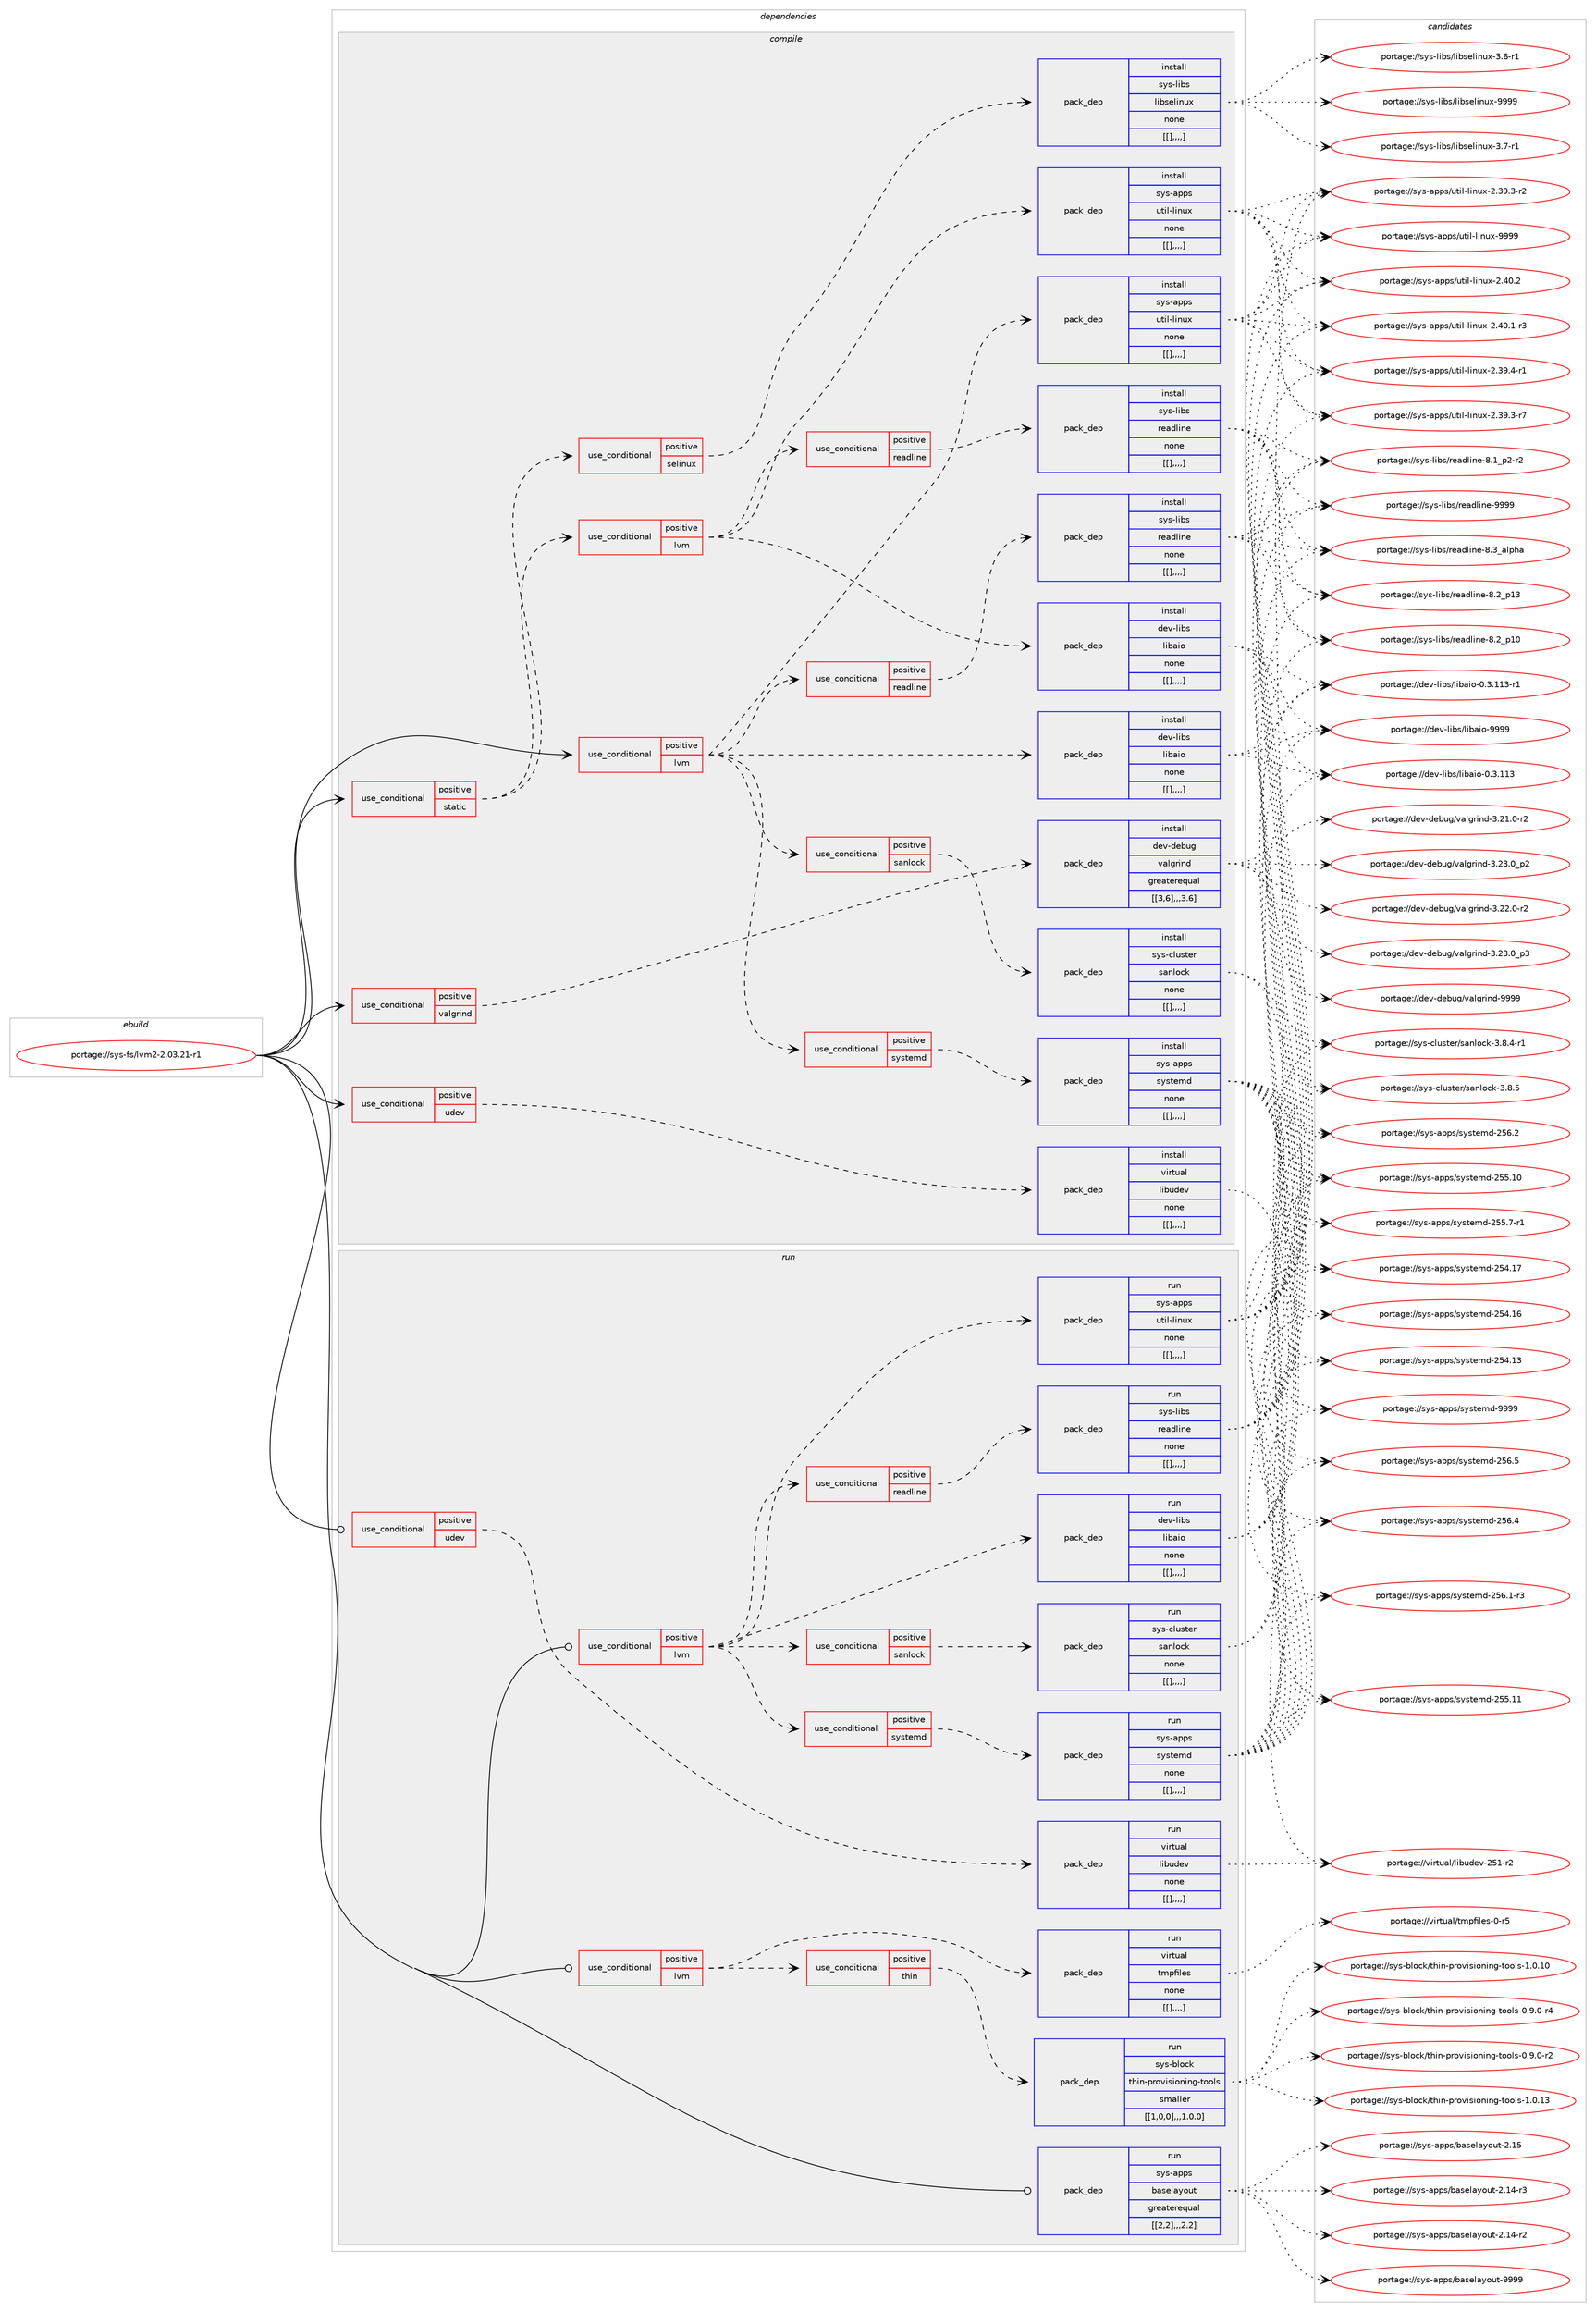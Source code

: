 digraph prolog {

# *************
# Graph options
# *************

newrank=true;
concentrate=true;
compound=true;
graph [rankdir=LR,fontname=Helvetica,fontsize=10,ranksep=1.5];#, ranksep=2.5, nodesep=0.2];
edge  [arrowhead=vee];
node  [fontname=Helvetica,fontsize=10];

# **********
# The ebuild
# **********

subgraph cluster_leftcol {
color=gray;
label=<<i>ebuild</i>>;
id [label="portage://sys-fs/lvm2-2.03.21-r1", color=red, width=4, href="../sys-fs/lvm2-2.03.21-r1.svg"];
}

# ****************
# The dependencies
# ****************

subgraph cluster_midcol {
color=gray;
label=<<i>dependencies</i>>;
subgraph cluster_compile {
fillcolor="#eeeeee";
style=filled;
label=<<i>compile</i>>;
subgraph cond120871 {
dependency454593 [label=<<TABLE BORDER="0" CELLBORDER="1" CELLSPACING="0" CELLPADDING="4"><TR><TD ROWSPAN="3" CELLPADDING="10">use_conditional</TD></TR><TR><TD>positive</TD></TR><TR><TD>lvm</TD></TR></TABLE>>, shape=none, color=red];
subgraph pack330622 {
dependency454594 [label=<<TABLE BORDER="0" CELLBORDER="1" CELLSPACING="0" CELLPADDING="4" WIDTH="220"><TR><TD ROWSPAN="6" CELLPADDING="30">pack_dep</TD></TR><TR><TD WIDTH="110">install</TD></TR><TR><TD>dev-libs</TD></TR><TR><TD>libaio</TD></TR><TR><TD>none</TD></TR><TR><TD>[[],,,,]</TD></TR></TABLE>>, shape=none, color=blue];
}
dependency454593:e -> dependency454594:w [weight=20,style="dashed",arrowhead="vee"];
subgraph pack330623 {
dependency454595 [label=<<TABLE BORDER="0" CELLBORDER="1" CELLSPACING="0" CELLPADDING="4" WIDTH="220"><TR><TD ROWSPAN="6" CELLPADDING="30">pack_dep</TD></TR><TR><TD WIDTH="110">install</TD></TR><TR><TD>sys-apps</TD></TR><TR><TD>util-linux</TD></TR><TR><TD>none</TD></TR><TR><TD>[[],,,,]</TD></TR></TABLE>>, shape=none, color=blue];
}
dependency454593:e -> dependency454595:w [weight=20,style="dashed",arrowhead="vee"];
subgraph cond120872 {
dependency454596 [label=<<TABLE BORDER="0" CELLBORDER="1" CELLSPACING="0" CELLPADDING="4"><TR><TD ROWSPAN="3" CELLPADDING="10">use_conditional</TD></TR><TR><TD>positive</TD></TR><TR><TD>readline</TD></TR></TABLE>>, shape=none, color=red];
subgraph pack330624 {
dependency454597 [label=<<TABLE BORDER="0" CELLBORDER="1" CELLSPACING="0" CELLPADDING="4" WIDTH="220"><TR><TD ROWSPAN="6" CELLPADDING="30">pack_dep</TD></TR><TR><TD WIDTH="110">install</TD></TR><TR><TD>sys-libs</TD></TR><TR><TD>readline</TD></TR><TR><TD>none</TD></TR><TR><TD>[[],,,,]</TD></TR></TABLE>>, shape=none, color=blue];
}
dependency454596:e -> dependency454597:w [weight=20,style="dashed",arrowhead="vee"];
}
dependency454593:e -> dependency454596:w [weight=20,style="dashed",arrowhead="vee"];
subgraph cond120873 {
dependency454598 [label=<<TABLE BORDER="0" CELLBORDER="1" CELLSPACING="0" CELLPADDING="4"><TR><TD ROWSPAN="3" CELLPADDING="10">use_conditional</TD></TR><TR><TD>positive</TD></TR><TR><TD>sanlock</TD></TR></TABLE>>, shape=none, color=red];
subgraph pack330625 {
dependency454599 [label=<<TABLE BORDER="0" CELLBORDER="1" CELLSPACING="0" CELLPADDING="4" WIDTH="220"><TR><TD ROWSPAN="6" CELLPADDING="30">pack_dep</TD></TR><TR><TD WIDTH="110">install</TD></TR><TR><TD>sys-cluster</TD></TR><TR><TD>sanlock</TD></TR><TR><TD>none</TD></TR><TR><TD>[[],,,,]</TD></TR></TABLE>>, shape=none, color=blue];
}
dependency454598:e -> dependency454599:w [weight=20,style="dashed",arrowhead="vee"];
}
dependency454593:e -> dependency454598:w [weight=20,style="dashed",arrowhead="vee"];
subgraph cond120874 {
dependency454600 [label=<<TABLE BORDER="0" CELLBORDER="1" CELLSPACING="0" CELLPADDING="4"><TR><TD ROWSPAN="3" CELLPADDING="10">use_conditional</TD></TR><TR><TD>positive</TD></TR><TR><TD>systemd</TD></TR></TABLE>>, shape=none, color=red];
subgraph pack330626 {
dependency454601 [label=<<TABLE BORDER="0" CELLBORDER="1" CELLSPACING="0" CELLPADDING="4" WIDTH="220"><TR><TD ROWSPAN="6" CELLPADDING="30">pack_dep</TD></TR><TR><TD WIDTH="110">install</TD></TR><TR><TD>sys-apps</TD></TR><TR><TD>systemd</TD></TR><TR><TD>none</TD></TR><TR><TD>[[],,,,]</TD></TR></TABLE>>, shape=none, color=blue];
}
dependency454600:e -> dependency454601:w [weight=20,style="dashed",arrowhead="vee"];
}
dependency454593:e -> dependency454600:w [weight=20,style="dashed",arrowhead="vee"];
}
id:e -> dependency454593:w [weight=20,style="solid",arrowhead="vee"];
subgraph cond120875 {
dependency454602 [label=<<TABLE BORDER="0" CELLBORDER="1" CELLSPACING="0" CELLPADDING="4"><TR><TD ROWSPAN="3" CELLPADDING="10">use_conditional</TD></TR><TR><TD>positive</TD></TR><TR><TD>static</TD></TR></TABLE>>, shape=none, color=red];
subgraph cond120876 {
dependency454603 [label=<<TABLE BORDER="0" CELLBORDER="1" CELLSPACING="0" CELLPADDING="4"><TR><TD ROWSPAN="3" CELLPADDING="10">use_conditional</TD></TR><TR><TD>positive</TD></TR><TR><TD>lvm</TD></TR></TABLE>>, shape=none, color=red];
subgraph pack330627 {
dependency454604 [label=<<TABLE BORDER="0" CELLBORDER="1" CELLSPACING="0" CELLPADDING="4" WIDTH="220"><TR><TD ROWSPAN="6" CELLPADDING="30">pack_dep</TD></TR><TR><TD WIDTH="110">install</TD></TR><TR><TD>dev-libs</TD></TR><TR><TD>libaio</TD></TR><TR><TD>none</TD></TR><TR><TD>[[],,,,]</TD></TR></TABLE>>, shape=none, color=blue];
}
dependency454603:e -> dependency454604:w [weight=20,style="dashed",arrowhead="vee"];
subgraph pack330628 {
dependency454605 [label=<<TABLE BORDER="0" CELLBORDER="1" CELLSPACING="0" CELLPADDING="4" WIDTH="220"><TR><TD ROWSPAN="6" CELLPADDING="30">pack_dep</TD></TR><TR><TD WIDTH="110">install</TD></TR><TR><TD>sys-apps</TD></TR><TR><TD>util-linux</TD></TR><TR><TD>none</TD></TR><TR><TD>[[],,,,]</TD></TR></TABLE>>, shape=none, color=blue];
}
dependency454603:e -> dependency454605:w [weight=20,style="dashed",arrowhead="vee"];
subgraph cond120877 {
dependency454606 [label=<<TABLE BORDER="0" CELLBORDER="1" CELLSPACING="0" CELLPADDING="4"><TR><TD ROWSPAN="3" CELLPADDING="10">use_conditional</TD></TR><TR><TD>positive</TD></TR><TR><TD>readline</TD></TR></TABLE>>, shape=none, color=red];
subgraph pack330629 {
dependency454607 [label=<<TABLE BORDER="0" CELLBORDER="1" CELLSPACING="0" CELLPADDING="4" WIDTH="220"><TR><TD ROWSPAN="6" CELLPADDING="30">pack_dep</TD></TR><TR><TD WIDTH="110">install</TD></TR><TR><TD>sys-libs</TD></TR><TR><TD>readline</TD></TR><TR><TD>none</TD></TR><TR><TD>[[],,,,]</TD></TR></TABLE>>, shape=none, color=blue];
}
dependency454606:e -> dependency454607:w [weight=20,style="dashed",arrowhead="vee"];
}
dependency454603:e -> dependency454606:w [weight=20,style="dashed",arrowhead="vee"];
}
dependency454602:e -> dependency454603:w [weight=20,style="dashed",arrowhead="vee"];
subgraph cond120878 {
dependency454608 [label=<<TABLE BORDER="0" CELLBORDER="1" CELLSPACING="0" CELLPADDING="4"><TR><TD ROWSPAN="3" CELLPADDING="10">use_conditional</TD></TR><TR><TD>positive</TD></TR><TR><TD>selinux</TD></TR></TABLE>>, shape=none, color=red];
subgraph pack330630 {
dependency454609 [label=<<TABLE BORDER="0" CELLBORDER="1" CELLSPACING="0" CELLPADDING="4" WIDTH="220"><TR><TD ROWSPAN="6" CELLPADDING="30">pack_dep</TD></TR><TR><TD WIDTH="110">install</TD></TR><TR><TD>sys-libs</TD></TR><TR><TD>libselinux</TD></TR><TR><TD>none</TD></TR><TR><TD>[[],,,,]</TD></TR></TABLE>>, shape=none, color=blue];
}
dependency454608:e -> dependency454609:w [weight=20,style="dashed",arrowhead="vee"];
}
dependency454602:e -> dependency454608:w [weight=20,style="dashed",arrowhead="vee"];
}
id:e -> dependency454602:w [weight=20,style="solid",arrowhead="vee"];
subgraph cond120879 {
dependency454610 [label=<<TABLE BORDER="0" CELLBORDER="1" CELLSPACING="0" CELLPADDING="4"><TR><TD ROWSPAN="3" CELLPADDING="10">use_conditional</TD></TR><TR><TD>positive</TD></TR><TR><TD>udev</TD></TR></TABLE>>, shape=none, color=red];
subgraph pack330631 {
dependency454611 [label=<<TABLE BORDER="0" CELLBORDER="1" CELLSPACING="0" CELLPADDING="4" WIDTH="220"><TR><TD ROWSPAN="6" CELLPADDING="30">pack_dep</TD></TR><TR><TD WIDTH="110">install</TD></TR><TR><TD>virtual</TD></TR><TR><TD>libudev</TD></TR><TR><TD>none</TD></TR><TR><TD>[[],,,,]</TD></TR></TABLE>>, shape=none, color=blue];
}
dependency454610:e -> dependency454611:w [weight=20,style="dashed",arrowhead="vee"];
}
id:e -> dependency454610:w [weight=20,style="solid",arrowhead="vee"];
subgraph cond120880 {
dependency454612 [label=<<TABLE BORDER="0" CELLBORDER="1" CELLSPACING="0" CELLPADDING="4"><TR><TD ROWSPAN="3" CELLPADDING="10">use_conditional</TD></TR><TR><TD>positive</TD></TR><TR><TD>valgrind</TD></TR></TABLE>>, shape=none, color=red];
subgraph pack330632 {
dependency454613 [label=<<TABLE BORDER="0" CELLBORDER="1" CELLSPACING="0" CELLPADDING="4" WIDTH="220"><TR><TD ROWSPAN="6" CELLPADDING="30">pack_dep</TD></TR><TR><TD WIDTH="110">install</TD></TR><TR><TD>dev-debug</TD></TR><TR><TD>valgrind</TD></TR><TR><TD>greaterequal</TD></TR><TR><TD>[[3,6],,,3.6]</TD></TR></TABLE>>, shape=none, color=blue];
}
dependency454612:e -> dependency454613:w [weight=20,style="dashed",arrowhead="vee"];
}
id:e -> dependency454612:w [weight=20,style="solid",arrowhead="vee"];
}
subgraph cluster_compileandrun {
fillcolor="#eeeeee";
style=filled;
label=<<i>compile and run</i>>;
}
subgraph cluster_run {
fillcolor="#eeeeee";
style=filled;
label=<<i>run</i>>;
subgraph cond120881 {
dependency454614 [label=<<TABLE BORDER="0" CELLBORDER="1" CELLSPACING="0" CELLPADDING="4"><TR><TD ROWSPAN="3" CELLPADDING="10">use_conditional</TD></TR><TR><TD>positive</TD></TR><TR><TD>lvm</TD></TR></TABLE>>, shape=none, color=red];
subgraph pack330633 {
dependency454615 [label=<<TABLE BORDER="0" CELLBORDER="1" CELLSPACING="0" CELLPADDING="4" WIDTH="220"><TR><TD ROWSPAN="6" CELLPADDING="30">pack_dep</TD></TR><TR><TD WIDTH="110">run</TD></TR><TR><TD>dev-libs</TD></TR><TR><TD>libaio</TD></TR><TR><TD>none</TD></TR><TR><TD>[[],,,,]</TD></TR></TABLE>>, shape=none, color=blue];
}
dependency454614:e -> dependency454615:w [weight=20,style="dashed",arrowhead="vee"];
subgraph pack330634 {
dependency454616 [label=<<TABLE BORDER="0" CELLBORDER="1" CELLSPACING="0" CELLPADDING="4" WIDTH="220"><TR><TD ROWSPAN="6" CELLPADDING="30">pack_dep</TD></TR><TR><TD WIDTH="110">run</TD></TR><TR><TD>sys-apps</TD></TR><TR><TD>util-linux</TD></TR><TR><TD>none</TD></TR><TR><TD>[[],,,,]</TD></TR></TABLE>>, shape=none, color=blue];
}
dependency454614:e -> dependency454616:w [weight=20,style="dashed",arrowhead="vee"];
subgraph cond120882 {
dependency454617 [label=<<TABLE BORDER="0" CELLBORDER="1" CELLSPACING="0" CELLPADDING="4"><TR><TD ROWSPAN="3" CELLPADDING="10">use_conditional</TD></TR><TR><TD>positive</TD></TR><TR><TD>readline</TD></TR></TABLE>>, shape=none, color=red];
subgraph pack330635 {
dependency454618 [label=<<TABLE BORDER="0" CELLBORDER="1" CELLSPACING="0" CELLPADDING="4" WIDTH="220"><TR><TD ROWSPAN="6" CELLPADDING="30">pack_dep</TD></TR><TR><TD WIDTH="110">run</TD></TR><TR><TD>sys-libs</TD></TR><TR><TD>readline</TD></TR><TR><TD>none</TD></TR><TR><TD>[[],,,,]</TD></TR></TABLE>>, shape=none, color=blue];
}
dependency454617:e -> dependency454618:w [weight=20,style="dashed",arrowhead="vee"];
}
dependency454614:e -> dependency454617:w [weight=20,style="dashed",arrowhead="vee"];
subgraph cond120883 {
dependency454619 [label=<<TABLE BORDER="0" CELLBORDER="1" CELLSPACING="0" CELLPADDING="4"><TR><TD ROWSPAN="3" CELLPADDING="10">use_conditional</TD></TR><TR><TD>positive</TD></TR><TR><TD>sanlock</TD></TR></TABLE>>, shape=none, color=red];
subgraph pack330636 {
dependency454620 [label=<<TABLE BORDER="0" CELLBORDER="1" CELLSPACING="0" CELLPADDING="4" WIDTH="220"><TR><TD ROWSPAN="6" CELLPADDING="30">pack_dep</TD></TR><TR><TD WIDTH="110">run</TD></TR><TR><TD>sys-cluster</TD></TR><TR><TD>sanlock</TD></TR><TR><TD>none</TD></TR><TR><TD>[[],,,,]</TD></TR></TABLE>>, shape=none, color=blue];
}
dependency454619:e -> dependency454620:w [weight=20,style="dashed",arrowhead="vee"];
}
dependency454614:e -> dependency454619:w [weight=20,style="dashed",arrowhead="vee"];
subgraph cond120884 {
dependency454621 [label=<<TABLE BORDER="0" CELLBORDER="1" CELLSPACING="0" CELLPADDING="4"><TR><TD ROWSPAN="3" CELLPADDING="10">use_conditional</TD></TR><TR><TD>positive</TD></TR><TR><TD>systemd</TD></TR></TABLE>>, shape=none, color=red];
subgraph pack330637 {
dependency454622 [label=<<TABLE BORDER="0" CELLBORDER="1" CELLSPACING="0" CELLPADDING="4" WIDTH="220"><TR><TD ROWSPAN="6" CELLPADDING="30">pack_dep</TD></TR><TR><TD WIDTH="110">run</TD></TR><TR><TD>sys-apps</TD></TR><TR><TD>systemd</TD></TR><TR><TD>none</TD></TR><TR><TD>[[],,,,]</TD></TR></TABLE>>, shape=none, color=blue];
}
dependency454621:e -> dependency454622:w [weight=20,style="dashed",arrowhead="vee"];
}
dependency454614:e -> dependency454621:w [weight=20,style="dashed",arrowhead="vee"];
}
id:e -> dependency454614:w [weight=20,style="solid",arrowhead="odot"];
subgraph cond120885 {
dependency454623 [label=<<TABLE BORDER="0" CELLBORDER="1" CELLSPACING="0" CELLPADDING="4"><TR><TD ROWSPAN="3" CELLPADDING="10">use_conditional</TD></TR><TR><TD>positive</TD></TR><TR><TD>lvm</TD></TR></TABLE>>, shape=none, color=red];
subgraph pack330638 {
dependency454624 [label=<<TABLE BORDER="0" CELLBORDER="1" CELLSPACING="0" CELLPADDING="4" WIDTH="220"><TR><TD ROWSPAN="6" CELLPADDING="30">pack_dep</TD></TR><TR><TD WIDTH="110">run</TD></TR><TR><TD>virtual</TD></TR><TR><TD>tmpfiles</TD></TR><TR><TD>none</TD></TR><TR><TD>[[],,,,]</TD></TR></TABLE>>, shape=none, color=blue];
}
dependency454623:e -> dependency454624:w [weight=20,style="dashed",arrowhead="vee"];
subgraph cond120886 {
dependency454625 [label=<<TABLE BORDER="0" CELLBORDER="1" CELLSPACING="0" CELLPADDING="4"><TR><TD ROWSPAN="3" CELLPADDING="10">use_conditional</TD></TR><TR><TD>positive</TD></TR><TR><TD>thin</TD></TR></TABLE>>, shape=none, color=red];
subgraph pack330639 {
dependency454626 [label=<<TABLE BORDER="0" CELLBORDER="1" CELLSPACING="0" CELLPADDING="4" WIDTH="220"><TR><TD ROWSPAN="6" CELLPADDING="30">pack_dep</TD></TR><TR><TD WIDTH="110">run</TD></TR><TR><TD>sys-block</TD></TR><TR><TD>thin-provisioning-tools</TD></TR><TR><TD>smaller</TD></TR><TR><TD>[[1,0,0],,,1.0.0]</TD></TR></TABLE>>, shape=none, color=blue];
}
dependency454625:e -> dependency454626:w [weight=20,style="dashed",arrowhead="vee"];
}
dependency454623:e -> dependency454625:w [weight=20,style="dashed",arrowhead="vee"];
}
id:e -> dependency454623:w [weight=20,style="solid",arrowhead="odot"];
subgraph cond120887 {
dependency454627 [label=<<TABLE BORDER="0" CELLBORDER="1" CELLSPACING="0" CELLPADDING="4"><TR><TD ROWSPAN="3" CELLPADDING="10">use_conditional</TD></TR><TR><TD>positive</TD></TR><TR><TD>udev</TD></TR></TABLE>>, shape=none, color=red];
subgraph pack330640 {
dependency454628 [label=<<TABLE BORDER="0" CELLBORDER="1" CELLSPACING="0" CELLPADDING="4" WIDTH="220"><TR><TD ROWSPAN="6" CELLPADDING="30">pack_dep</TD></TR><TR><TD WIDTH="110">run</TD></TR><TR><TD>virtual</TD></TR><TR><TD>libudev</TD></TR><TR><TD>none</TD></TR><TR><TD>[[],,,,]</TD></TR></TABLE>>, shape=none, color=blue];
}
dependency454627:e -> dependency454628:w [weight=20,style="dashed",arrowhead="vee"];
}
id:e -> dependency454627:w [weight=20,style="solid",arrowhead="odot"];
subgraph pack330641 {
dependency454629 [label=<<TABLE BORDER="0" CELLBORDER="1" CELLSPACING="0" CELLPADDING="4" WIDTH="220"><TR><TD ROWSPAN="6" CELLPADDING="30">pack_dep</TD></TR><TR><TD WIDTH="110">run</TD></TR><TR><TD>sys-apps</TD></TR><TR><TD>baselayout</TD></TR><TR><TD>greaterequal</TD></TR><TR><TD>[[2,2],,,2.2]</TD></TR></TABLE>>, shape=none, color=blue];
}
id:e -> dependency454629:w [weight=20,style="solid",arrowhead="odot"];
}
}

# **************
# The candidates
# **************

subgraph cluster_choices {
rank=same;
color=gray;
label=<<i>candidates</i>>;

subgraph choice330622 {
color=black;
nodesep=1;
choice10010111845108105981154710810598971051114557575757 [label="portage://dev-libs/libaio-9999", color=red, width=4,href="../dev-libs/libaio-9999.svg"];
choice100101118451081059811547108105989710511145484651464949514511449 [label="portage://dev-libs/libaio-0.3.113-r1", color=red, width=4,href="../dev-libs/libaio-0.3.113-r1.svg"];
choice10010111845108105981154710810598971051114548465146494951 [label="portage://dev-libs/libaio-0.3.113", color=red, width=4,href="../dev-libs/libaio-0.3.113.svg"];
dependency454594:e -> choice10010111845108105981154710810598971051114557575757:w [style=dotted,weight="100"];
dependency454594:e -> choice100101118451081059811547108105989710511145484651464949514511449:w [style=dotted,weight="100"];
dependency454594:e -> choice10010111845108105981154710810598971051114548465146494951:w [style=dotted,weight="100"];
}
subgraph choice330623 {
color=black;
nodesep=1;
choice115121115459711211211547117116105108451081051101171204557575757 [label="portage://sys-apps/util-linux-9999", color=red, width=4,href="../sys-apps/util-linux-9999.svg"];
choice1151211154597112112115471171161051084510810511011712045504652484650 [label="portage://sys-apps/util-linux-2.40.2", color=red, width=4,href="../sys-apps/util-linux-2.40.2.svg"];
choice11512111545971121121154711711610510845108105110117120455046524846494511451 [label="portage://sys-apps/util-linux-2.40.1-r3", color=red, width=4,href="../sys-apps/util-linux-2.40.1-r3.svg"];
choice11512111545971121121154711711610510845108105110117120455046515746524511449 [label="portage://sys-apps/util-linux-2.39.4-r1", color=red, width=4,href="../sys-apps/util-linux-2.39.4-r1.svg"];
choice11512111545971121121154711711610510845108105110117120455046515746514511455 [label="portage://sys-apps/util-linux-2.39.3-r7", color=red, width=4,href="../sys-apps/util-linux-2.39.3-r7.svg"];
choice11512111545971121121154711711610510845108105110117120455046515746514511450 [label="portage://sys-apps/util-linux-2.39.3-r2", color=red, width=4,href="../sys-apps/util-linux-2.39.3-r2.svg"];
dependency454595:e -> choice115121115459711211211547117116105108451081051101171204557575757:w [style=dotted,weight="100"];
dependency454595:e -> choice1151211154597112112115471171161051084510810511011712045504652484650:w [style=dotted,weight="100"];
dependency454595:e -> choice11512111545971121121154711711610510845108105110117120455046524846494511451:w [style=dotted,weight="100"];
dependency454595:e -> choice11512111545971121121154711711610510845108105110117120455046515746524511449:w [style=dotted,weight="100"];
dependency454595:e -> choice11512111545971121121154711711610510845108105110117120455046515746514511455:w [style=dotted,weight="100"];
dependency454595:e -> choice11512111545971121121154711711610510845108105110117120455046515746514511450:w [style=dotted,weight="100"];
}
subgraph choice330624 {
color=black;
nodesep=1;
choice115121115451081059811547114101971001081051101014557575757 [label="portage://sys-libs/readline-9999", color=red, width=4,href="../sys-libs/readline-9999.svg"];
choice1151211154510810598115471141019710010810511010145564651959710811210497 [label="portage://sys-libs/readline-8.3_alpha", color=red, width=4,href="../sys-libs/readline-8.3_alpha.svg"];
choice1151211154510810598115471141019710010810511010145564650951124951 [label="portage://sys-libs/readline-8.2_p13", color=red, width=4,href="../sys-libs/readline-8.2_p13.svg"];
choice1151211154510810598115471141019710010810511010145564650951124948 [label="portage://sys-libs/readline-8.2_p10", color=red, width=4,href="../sys-libs/readline-8.2_p10.svg"];
choice115121115451081059811547114101971001081051101014556464995112504511450 [label="portage://sys-libs/readline-8.1_p2-r2", color=red, width=4,href="../sys-libs/readline-8.1_p2-r2.svg"];
dependency454597:e -> choice115121115451081059811547114101971001081051101014557575757:w [style=dotted,weight="100"];
dependency454597:e -> choice1151211154510810598115471141019710010810511010145564651959710811210497:w [style=dotted,weight="100"];
dependency454597:e -> choice1151211154510810598115471141019710010810511010145564650951124951:w [style=dotted,weight="100"];
dependency454597:e -> choice1151211154510810598115471141019710010810511010145564650951124948:w [style=dotted,weight="100"];
dependency454597:e -> choice115121115451081059811547114101971001081051101014556464995112504511450:w [style=dotted,weight="100"];
}
subgraph choice330625 {
color=black;
nodesep=1;
choice1151211154599108117115116101114471159711010811199107455146564653 [label="portage://sys-cluster/sanlock-3.8.5", color=red, width=4,href="../sys-cluster/sanlock-3.8.5.svg"];
choice11512111545991081171151161011144711597110108111991074551465646524511449 [label="portage://sys-cluster/sanlock-3.8.4-r1", color=red, width=4,href="../sys-cluster/sanlock-3.8.4-r1.svg"];
dependency454599:e -> choice1151211154599108117115116101114471159711010811199107455146564653:w [style=dotted,weight="100"];
dependency454599:e -> choice11512111545991081171151161011144711597110108111991074551465646524511449:w [style=dotted,weight="100"];
}
subgraph choice330626 {
color=black;
nodesep=1;
choice1151211154597112112115471151211151161011091004557575757 [label="portage://sys-apps/systemd-9999", color=red, width=4,href="../sys-apps/systemd-9999.svg"];
choice115121115459711211211547115121115116101109100455053544653 [label="portage://sys-apps/systemd-256.5", color=red, width=4,href="../sys-apps/systemd-256.5.svg"];
choice115121115459711211211547115121115116101109100455053544652 [label="portage://sys-apps/systemd-256.4", color=red, width=4,href="../sys-apps/systemd-256.4.svg"];
choice115121115459711211211547115121115116101109100455053544650 [label="portage://sys-apps/systemd-256.2", color=red, width=4,href="../sys-apps/systemd-256.2.svg"];
choice1151211154597112112115471151211151161011091004550535446494511451 [label="portage://sys-apps/systemd-256.1-r3", color=red, width=4,href="../sys-apps/systemd-256.1-r3.svg"];
choice11512111545971121121154711512111511610110910045505353464949 [label="portage://sys-apps/systemd-255.11", color=red, width=4,href="../sys-apps/systemd-255.11.svg"];
choice11512111545971121121154711512111511610110910045505353464948 [label="portage://sys-apps/systemd-255.10", color=red, width=4,href="../sys-apps/systemd-255.10.svg"];
choice1151211154597112112115471151211151161011091004550535346554511449 [label="portage://sys-apps/systemd-255.7-r1", color=red, width=4,href="../sys-apps/systemd-255.7-r1.svg"];
choice11512111545971121121154711512111511610110910045505352464955 [label="portage://sys-apps/systemd-254.17", color=red, width=4,href="../sys-apps/systemd-254.17.svg"];
choice11512111545971121121154711512111511610110910045505352464954 [label="portage://sys-apps/systemd-254.16", color=red, width=4,href="../sys-apps/systemd-254.16.svg"];
choice11512111545971121121154711512111511610110910045505352464951 [label="portage://sys-apps/systemd-254.13", color=red, width=4,href="../sys-apps/systemd-254.13.svg"];
dependency454601:e -> choice1151211154597112112115471151211151161011091004557575757:w [style=dotted,weight="100"];
dependency454601:e -> choice115121115459711211211547115121115116101109100455053544653:w [style=dotted,weight="100"];
dependency454601:e -> choice115121115459711211211547115121115116101109100455053544652:w [style=dotted,weight="100"];
dependency454601:e -> choice115121115459711211211547115121115116101109100455053544650:w [style=dotted,weight="100"];
dependency454601:e -> choice1151211154597112112115471151211151161011091004550535446494511451:w [style=dotted,weight="100"];
dependency454601:e -> choice11512111545971121121154711512111511610110910045505353464949:w [style=dotted,weight="100"];
dependency454601:e -> choice11512111545971121121154711512111511610110910045505353464948:w [style=dotted,weight="100"];
dependency454601:e -> choice1151211154597112112115471151211151161011091004550535346554511449:w [style=dotted,weight="100"];
dependency454601:e -> choice11512111545971121121154711512111511610110910045505352464955:w [style=dotted,weight="100"];
dependency454601:e -> choice11512111545971121121154711512111511610110910045505352464954:w [style=dotted,weight="100"];
dependency454601:e -> choice11512111545971121121154711512111511610110910045505352464951:w [style=dotted,weight="100"];
}
subgraph choice330627 {
color=black;
nodesep=1;
choice10010111845108105981154710810598971051114557575757 [label="portage://dev-libs/libaio-9999", color=red, width=4,href="../dev-libs/libaio-9999.svg"];
choice100101118451081059811547108105989710511145484651464949514511449 [label="portage://dev-libs/libaio-0.3.113-r1", color=red, width=4,href="../dev-libs/libaio-0.3.113-r1.svg"];
choice10010111845108105981154710810598971051114548465146494951 [label="portage://dev-libs/libaio-0.3.113", color=red, width=4,href="../dev-libs/libaio-0.3.113.svg"];
dependency454604:e -> choice10010111845108105981154710810598971051114557575757:w [style=dotted,weight="100"];
dependency454604:e -> choice100101118451081059811547108105989710511145484651464949514511449:w [style=dotted,weight="100"];
dependency454604:e -> choice10010111845108105981154710810598971051114548465146494951:w [style=dotted,weight="100"];
}
subgraph choice330628 {
color=black;
nodesep=1;
choice115121115459711211211547117116105108451081051101171204557575757 [label="portage://sys-apps/util-linux-9999", color=red, width=4,href="../sys-apps/util-linux-9999.svg"];
choice1151211154597112112115471171161051084510810511011712045504652484650 [label="portage://sys-apps/util-linux-2.40.2", color=red, width=4,href="../sys-apps/util-linux-2.40.2.svg"];
choice11512111545971121121154711711610510845108105110117120455046524846494511451 [label="portage://sys-apps/util-linux-2.40.1-r3", color=red, width=4,href="../sys-apps/util-linux-2.40.1-r3.svg"];
choice11512111545971121121154711711610510845108105110117120455046515746524511449 [label="portage://sys-apps/util-linux-2.39.4-r1", color=red, width=4,href="../sys-apps/util-linux-2.39.4-r1.svg"];
choice11512111545971121121154711711610510845108105110117120455046515746514511455 [label="portage://sys-apps/util-linux-2.39.3-r7", color=red, width=4,href="../sys-apps/util-linux-2.39.3-r7.svg"];
choice11512111545971121121154711711610510845108105110117120455046515746514511450 [label="portage://sys-apps/util-linux-2.39.3-r2", color=red, width=4,href="../sys-apps/util-linux-2.39.3-r2.svg"];
dependency454605:e -> choice115121115459711211211547117116105108451081051101171204557575757:w [style=dotted,weight="100"];
dependency454605:e -> choice1151211154597112112115471171161051084510810511011712045504652484650:w [style=dotted,weight="100"];
dependency454605:e -> choice11512111545971121121154711711610510845108105110117120455046524846494511451:w [style=dotted,weight="100"];
dependency454605:e -> choice11512111545971121121154711711610510845108105110117120455046515746524511449:w [style=dotted,weight="100"];
dependency454605:e -> choice11512111545971121121154711711610510845108105110117120455046515746514511455:w [style=dotted,weight="100"];
dependency454605:e -> choice11512111545971121121154711711610510845108105110117120455046515746514511450:w [style=dotted,weight="100"];
}
subgraph choice330629 {
color=black;
nodesep=1;
choice115121115451081059811547114101971001081051101014557575757 [label="portage://sys-libs/readline-9999", color=red, width=4,href="../sys-libs/readline-9999.svg"];
choice1151211154510810598115471141019710010810511010145564651959710811210497 [label="portage://sys-libs/readline-8.3_alpha", color=red, width=4,href="../sys-libs/readline-8.3_alpha.svg"];
choice1151211154510810598115471141019710010810511010145564650951124951 [label="portage://sys-libs/readline-8.2_p13", color=red, width=4,href="../sys-libs/readline-8.2_p13.svg"];
choice1151211154510810598115471141019710010810511010145564650951124948 [label="portage://sys-libs/readline-8.2_p10", color=red, width=4,href="../sys-libs/readline-8.2_p10.svg"];
choice115121115451081059811547114101971001081051101014556464995112504511450 [label="portage://sys-libs/readline-8.1_p2-r2", color=red, width=4,href="../sys-libs/readline-8.1_p2-r2.svg"];
dependency454607:e -> choice115121115451081059811547114101971001081051101014557575757:w [style=dotted,weight="100"];
dependency454607:e -> choice1151211154510810598115471141019710010810511010145564651959710811210497:w [style=dotted,weight="100"];
dependency454607:e -> choice1151211154510810598115471141019710010810511010145564650951124951:w [style=dotted,weight="100"];
dependency454607:e -> choice1151211154510810598115471141019710010810511010145564650951124948:w [style=dotted,weight="100"];
dependency454607:e -> choice115121115451081059811547114101971001081051101014556464995112504511450:w [style=dotted,weight="100"];
}
subgraph choice330630 {
color=black;
nodesep=1;
choice115121115451081059811547108105981151011081051101171204557575757 [label="portage://sys-libs/libselinux-9999", color=red, width=4,href="../sys-libs/libselinux-9999.svg"];
choice11512111545108105981154710810598115101108105110117120455146554511449 [label="portage://sys-libs/libselinux-3.7-r1", color=red, width=4,href="../sys-libs/libselinux-3.7-r1.svg"];
choice11512111545108105981154710810598115101108105110117120455146544511449 [label="portage://sys-libs/libselinux-3.6-r1", color=red, width=4,href="../sys-libs/libselinux-3.6-r1.svg"];
dependency454609:e -> choice115121115451081059811547108105981151011081051101171204557575757:w [style=dotted,weight="100"];
dependency454609:e -> choice11512111545108105981154710810598115101108105110117120455146554511449:w [style=dotted,weight="100"];
dependency454609:e -> choice11512111545108105981154710810598115101108105110117120455146544511449:w [style=dotted,weight="100"];
}
subgraph choice330631 {
color=black;
nodesep=1;
choice118105114116117971084710810598117100101118455053494511450 [label="portage://virtual/libudev-251-r2", color=red, width=4,href="../virtual/libudev-251-r2.svg"];
dependency454611:e -> choice118105114116117971084710810598117100101118455053494511450:w [style=dotted,weight="100"];
}
subgraph choice330632 {
color=black;
nodesep=1;
choice100101118451001019811710347118971081031141051101004557575757 [label="portage://dev-debug/valgrind-9999", color=red, width=4,href="../dev-debug/valgrind-9999.svg"];
choice10010111845100101981171034711897108103114105110100455146505146489511251 [label="portage://dev-debug/valgrind-3.23.0_p3", color=red, width=4,href="../dev-debug/valgrind-3.23.0_p3.svg"];
choice10010111845100101981171034711897108103114105110100455146505146489511250 [label="portage://dev-debug/valgrind-3.23.0_p2", color=red, width=4,href="../dev-debug/valgrind-3.23.0_p2.svg"];
choice10010111845100101981171034711897108103114105110100455146505046484511450 [label="portage://dev-debug/valgrind-3.22.0-r2", color=red, width=4,href="../dev-debug/valgrind-3.22.0-r2.svg"];
choice10010111845100101981171034711897108103114105110100455146504946484511450 [label="portage://dev-debug/valgrind-3.21.0-r2", color=red, width=4,href="../dev-debug/valgrind-3.21.0-r2.svg"];
dependency454613:e -> choice100101118451001019811710347118971081031141051101004557575757:w [style=dotted,weight="100"];
dependency454613:e -> choice10010111845100101981171034711897108103114105110100455146505146489511251:w [style=dotted,weight="100"];
dependency454613:e -> choice10010111845100101981171034711897108103114105110100455146505146489511250:w [style=dotted,weight="100"];
dependency454613:e -> choice10010111845100101981171034711897108103114105110100455146505046484511450:w [style=dotted,weight="100"];
dependency454613:e -> choice10010111845100101981171034711897108103114105110100455146504946484511450:w [style=dotted,weight="100"];
}
subgraph choice330633 {
color=black;
nodesep=1;
choice10010111845108105981154710810598971051114557575757 [label="portage://dev-libs/libaio-9999", color=red, width=4,href="../dev-libs/libaio-9999.svg"];
choice100101118451081059811547108105989710511145484651464949514511449 [label="portage://dev-libs/libaio-0.3.113-r1", color=red, width=4,href="../dev-libs/libaio-0.3.113-r1.svg"];
choice10010111845108105981154710810598971051114548465146494951 [label="portage://dev-libs/libaio-0.3.113", color=red, width=4,href="../dev-libs/libaio-0.3.113.svg"];
dependency454615:e -> choice10010111845108105981154710810598971051114557575757:w [style=dotted,weight="100"];
dependency454615:e -> choice100101118451081059811547108105989710511145484651464949514511449:w [style=dotted,weight="100"];
dependency454615:e -> choice10010111845108105981154710810598971051114548465146494951:w [style=dotted,weight="100"];
}
subgraph choice330634 {
color=black;
nodesep=1;
choice115121115459711211211547117116105108451081051101171204557575757 [label="portage://sys-apps/util-linux-9999", color=red, width=4,href="../sys-apps/util-linux-9999.svg"];
choice1151211154597112112115471171161051084510810511011712045504652484650 [label="portage://sys-apps/util-linux-2.40.2", color=red, width=4,href="../sys-apps/util-linux-2.40.2.svg"];
choice11512111545971121121154711711610510845108105110117120455046524846494511451 [label="portage://sys-apps/util-linux-2.40.1-r3", color=red, width=4,href="../sys-apps/util-linux-2.40.1-r3.svg"];
choice11512111545971121121154711711610510845108105110117120455046515746524511449 [label="portage://sys-apps/util-linux-2.39.4-r1", color=red, width=4,href="../sys-apps/util-linux-2.39.4-r1.svg"];
choice11512111545971121121154711711610510845108105110117120455046515746514511455 [label="portage://sys-apps/util-linux-2.39.3-r7", color=red, width=4,href="../sys-apps/util-linux-2.39.3-r7.svg"];
choice11512111545971121121154711711610510845108105110117120455046515746514511450 [label="portage://sys-apps/util-linux-2.39.3-r2", color=red, width=4,href="../sys-apps/util-linux-2.39.3-r2.svg"];
dependency454616:e -> choice115121115459711211211547117116105108451081051101171204557575757:w [style=dotted,weight="100"];
dependency454616:e -> choice1151211154597112112115471171161051084510810511011712045504652484650:w [style=dotted,weight="100"];
dependency454616:e -> choice11512111545971121121154711711610510845108105110117120455046524846494511451:w [style=dotted,weight="100"];
dependency454616:e -> choice11512111545971121121154711711610510845108105110117120455046515746524511449:w [style=dotted,weight="100"];
dependency454616:e -> choice11512111545971121121154711711610510845108105110117120455046515746514511455:w [style=dotted,weight="100"];
dependency454616:e -> choice11512111545971121121154711711610510845108105110117120455046515746514511450:w [style=dotted,weight="100"];
}
subgraph choice330635 {
color=black;
nodesep=1;
choice115121115451081059811547114101971001081051101014557575757 [label="portage://sys-libs/readline-9999", color=red, width=4,href="../sys-libs/readline-9999.svg"];
choice1151211154510810598115471141019710010810511010145564651959710811210497 [label="portage://sys-libs/readline-8.3_alpha", color=red, width=4,href="../sys-libs/readline-8.3_alpha.svg"];
choice1151211154510810598115471141019710010810511010145564650951124951 [label="portage://sys-libs/readline-8.2_p13", color=red, width=4,href="../sys-libs/readline-8.2_p13.svg"];
choice1151211154510810598115471141019710010810511010145564650951124948 [label="portage://sys-libs/readline-8.2_p10", color=red, width=4,href="../sys-libs/readline-8.2_p10.svg"];
choice115121115451081059811547114101971001081051101014556464995112504511450 [label="portage://sys-libs/readline-8.1_p2-r2", color=red, width=4,href="../sys-libs/readline-8.1_p2-r2.svg"];
dependency454618:e -> choice115121115451081059811547114101971001081051101014557575757:w [style=dotted,weight="100"];
dependency454618:e -> choice1151211154510810598115471141019710010810511010145564651959710811210497:w [style=dotted,weight="100"];
dependency454618:e -> choice1151211154510810598115471141019710010810511010145564650951124951:w [style=dotted,weight="100"];
dependency454618:e -> choice1151211154510810598115471141019710010810511010145564650951124948:w [style=dotted,weight="100"];
dependency454618:e -> choice115121115451081059811547114101971001081051101014556464995112504511450:w [style=dotted,weight="100"];
}
subgraph choice330636 {
color=black;
nodesep=1;
choice1151211154599108117115116101114471159711010811199107455146564653 [label="portage://sys-cluster/sanlock-3.8.5", color=red, width=4,href="../sys-cluster/sanlock-3.8.5.svg"];
choice11512111545991081171151161011144711597110108111991074551465646524511449 [label="portage://sys-cluster/sanlock-3.8.4-r1", color=red, width=4,href="../sys-cluster/sanlock-3.8.4-r1.svg"];
dependency454620:e -> choice1151211154599108117115116101114471159711010811199107455146564653:w [style=dotted,weight="100"];
dependency454620:e -> choice11512111545991081171151161011144711597110108111991074551465646524511449:w [style=dotted,weight="100"];
}
subgraph choice330637 {
color=black;
nodesep=1;
choice1151211154597112112115471151211151161011091004557575757 [label="portage://sys-apps/systemd-9999", color=red, width=4,href="../sys-apps/systemd-9999.svg"];
choice115121115459711211211547115121115116101109100455053544653 [label="portage://sys-apps/systemd-256.5", color=red, width=4,href="../sys-apps/systemd-256.5.svg"];
choice115121115459711211211547115121115116101109100455053544652 [label="portage://sys-apps/systemd-256.4", color=red, width=4,href="../sys-apps/systemd-256.4.svg"];
choice115121115459711211211547115121115116101109100455053544650 [label="portage://sys-apps/systemd-256.2", color=red, width=4,href="../sys-apps/systemd-256.2.svg"];
choice1151211154597112112115471151211151161011091004550535446494511451 [label="portage://sys-apps/systemd-256.1-r3", color=red, width=4,href="../sys-apps/systemd-256.1-r3.svg"];
choice11512111545971121121154711512111511610110910045505353464949 [label="portage://sys-apps/systemd-255.11", color=red, width=4,href="../sys-apps/systemd-255.11.svg"];
choice11512111545971121121154711512111511610110910045505353464948 [label="portage://sys-apps/systemd-255.10", color=red, width=4,href="../sys-apps/systemd-255.10.svg"];
choice1151211154597112112115471151211151161011091004550535346554511449 [label="portage://sys-apps/systemd-255.7-r1", color=red, width=4,href="../sys-apps/systemd-255.7-r1.svg"];
choice11512111545971121121154711512111511610110910045505352464955 [label="portage://sys-apps/systemd-254.17", color=red, width=4,href="../sys-apps/systemd-254.17.svg"];
choice11512111545971121121154711512111511610110910045505352464954 [label="portage://sys-apps/systemd-254.16", color=red, width=4,href="../sys-apps/systemd-254.16.svg"];
choice11512111545971121121154711512111511610110910045505352464951 [label="portage://sys-apps/systemd-254.13", color=red, width=4,href="../sys-apps/systemd-254.13.svg"];
dependency454622:e -> choice1151211154597112112115471151211151161011091004557575757:w [style=dotted,weight="100"];
dependency454622:e -> choice115121115459711211211547115121115116101109100455053544653:w [style=dotted,weight="100"];
dependency454622:e -> choice115121115459711211211547115121115116101109100455053544652:w [style=dotted,weight="100"];
dependency454622:e -> choice115121115459711211211547115121115116101109100455053544650:w [style=dotted,weight="100"];
dependency454622:e -> choice1151211154597112112115471151211151161011091004550535446494511451:w [style=dotted,weight="100"];
dependency454622:e -> choice11512111545971121121154711512111511610110910045505353464949:w [style=dotted,weight="100"];
dependency454622:e -> choice11512111545971121121154711512111511610110910045505353464948:w [style=dotted,weight="100"];
dependency454622:e -> choice1151211154597112112115471151211151161011091004550535346554511449:w [style=dotted,weight="100"];
dependency454622:e -> choice11512111545971121121154711512111511610110910045505352464955:w [style=dotted,weight="100"];
dependency454622:e -> choice11512111545971121121154711512111511610110910045505352464954:w [style=dotted,weight="100"];
dependency454622:e -> choice11512111545971121121154711512111511610110910045505352464951:w [style=dotted,weight="100"];
}
subgraph choice330638 {
color=black;
nodesep=1;
choice118105114116117971084711610911210210510810111545484511453 [label="portage://virtual/tmpfiles-0-r5", color=red, width=4,href="../virtual/tmpfiles-0-r5.svg"];
dependency454624:e -> choice118105114116117971084711610911210210510810111545484511453:w [style=dotted,weight="100"];
}
subgraph choice330639 {
color=black;
nodesep=1;
choice11512111545981081119910747116104105110451121141111181051151051111101051101034511611111110811545494648464951 [label="portage://sys-block/thin-provisioning-tools-1.0.13", color=red, width=4,href="../sys-block/thin-provisioning-tools-1.0.13.svg"];
choice11512111545981081119910747116104105110451121141111181051151051111101051101034511611111110811545494648464948 [label="portage://sys-block/thin-provisioning-tools-1.0.10", color=red, width=4,href="../sys-block/thin-provisioning-tools-1.0.10.svg"];
choice1151211154598108111991074711610410511045112114111118105115105111110105110103451161111111081154548465746484511452 [label="portage://sys-block/thin-provisioning-tools-0.9.0-r4", color=red, width=4,href="../sys-block/thin-provisioning-tools-0.9.0-r4.svg"];
choice1151211154598108111991074711610410511045112114111118105115105111110105110103451161111111081154548465746484511450 [label="portage://sys-block/thin-provisioning-tools-0.9.0-r2", color=red, width=4,href="../sys-block/thin-provisioning-tools-0.9.0-r2.svg"];
dependency454626:e -> choice11512111545981081119910747116104105110451121141111181051151051111101051101034511611111110811545494648464951:w [style=dotted,weight="100"];
dependency454626:e -> choice11512111545981081119910747116104105110451121141111181051151051111101051101034511611111110811545494648464948:w [style=dotted,weight="100"];
dependency454626:e -> choice1151211154598108111991074711610410511045112114111118105115105111110105110103451161111111081154548465746484511452:w [style=dotted,weight="100"];
dependency454626:e -> choice1151211154598108111991074711610410511045112114111118105115105111110105110103451161111111081154548465746484511450:w [style=dotted,weight="100"];
}
subgraph choice330640 {
color=black;
nodesep=1;
choice118105114116117971084710810598117100101118455053494511450 [label="portage://virtual/libudev-251-r2", color=red, width=4,href="../virtual/libudev-251-r2.svg"];
dependency454628:e -> choice118105114116117971084710810598117100101118455053494511450:w [style=dotted,weight="100"];
}
subgraph choice330641 {
color=black;
nodesep=1;
choice1151211154597112112115479897115101108971211111171164557575757 [label="portage://sys-apps/baselayout-9999", color=red, width=4,href="../sys-apps/baselayout-9999.svg"];
choice1151211154597112112115479897115101108971211111171164550464953 [label="portage://sys-apps/baselayout-2.15", color=red, width=4,href="../sys-apps/baselayout-2.15.svg"];
choice11512111545971121121154798971151011089712111111711645504649524511451 [label="portage://sys-apps/baselayout-2.14-r3", color=red, width=4,href="../sys-apps/baselayout-2.14-r3.svg"];
choice11512111545971121121154798971151011089712111111711645504649524511450 [label="portage://sys-apps/baselayout-2.14-r2", color=red, width=4,href="../sys-apps/baselayout-2.14-r2.svg"];
dependency454629:e -> choice1151211154597112112115479897115101108971211111171164557575757:w [style=dotted,weight="100"];
dependency454629:e -> choice1151211154597112112115479897115101108971211111171164550464953:w [style=dotted,weight="100"];
dependency454629:e -> choice11512111545971121121154798971151011089712111111711645504649524511451:w [style=dotted,weight="100"];
dependency454629:e -> choice11512111545971121121154798971151011089712111111711645504649524511450:w [style=dotted,weight="100"];
}
}

}
